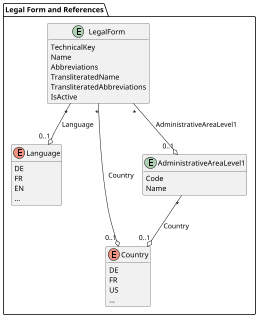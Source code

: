 @startuml legal-form

skinparam dpi 50

package "Legal Form and References" {

' TechnicalKey should be Code
' Abbreviation should be Abbreviations
 entity LegalForm {
    TechnicalKey
    Name
    Abbreviations
    TransliteratedName
    TransliteratedAbbreviations
    IsActive
  }

  enum Language {
    DE
    FR
    EN
    ...
  }

  enum Country {
    DE
    FR
    US
    ...
  }
  
  entity AdministrativeAreaLevel1 {
    Code
    Name
  }

  LegalForm "*" -d-o "0..1" Language : Language
  LegalForm "*" -d-o "0..1" Country : Country
  LegalForm "*" -d-o "0..1" AdministrativeAreaLevel1 : AdministrativeAreaLevel1
  AdministrativeAreaLevel1 "*" -d-o "0..1" Country : Country
}

hide methods
@enduml